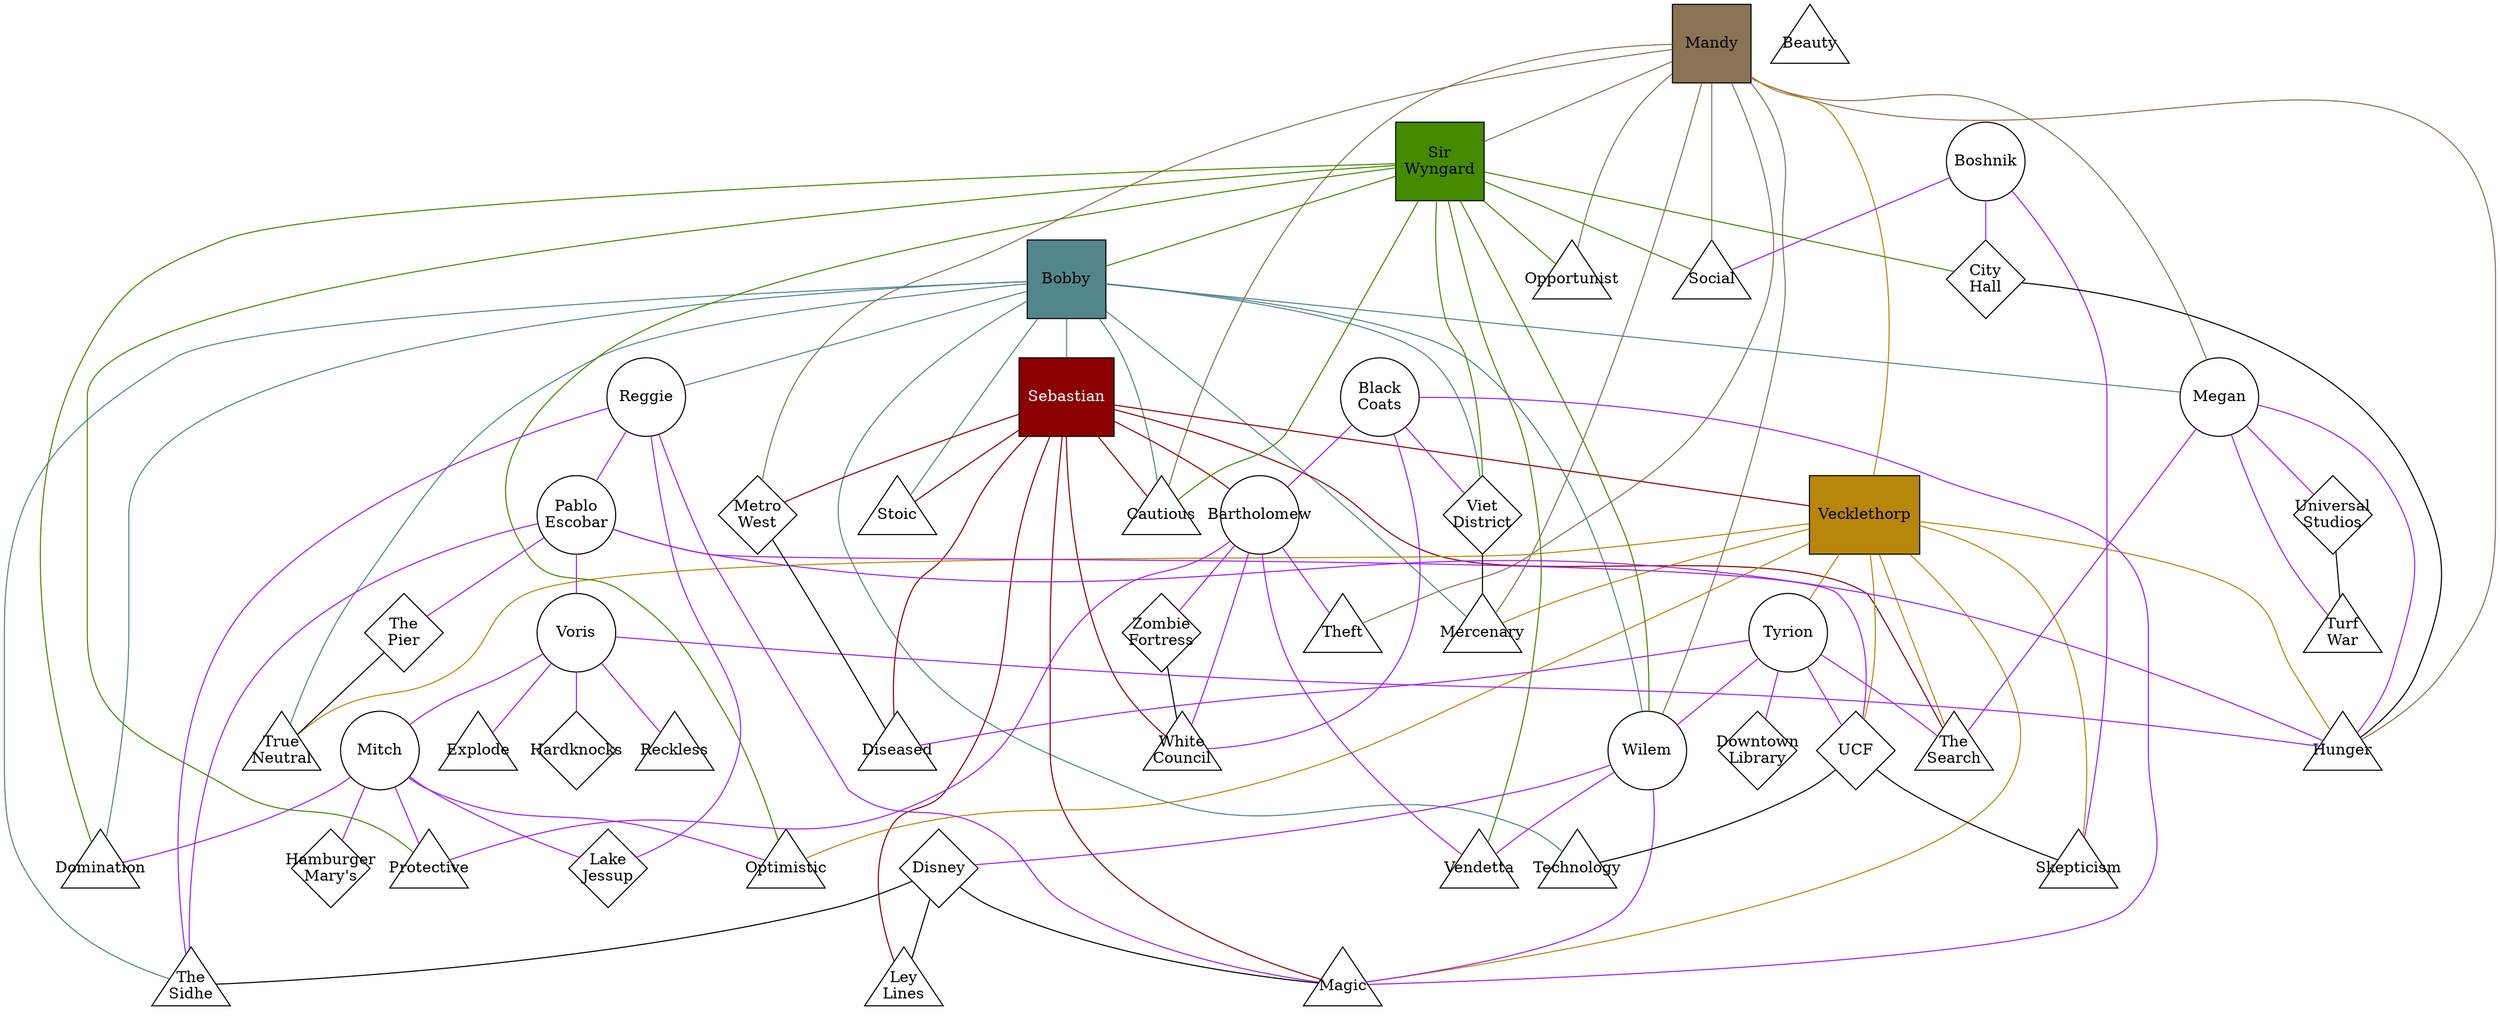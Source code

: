 graph might_of_aurora
{
	graph [overlap=scale, splines=spline]
	node [fixedsize="true", width="1.0", height="1.0"]

// ==================== PLAYER CHARACTERS ====================
	subgraph pcs
	{
		node [fixedsize="false", shape=box, style="filled"]

		"Mandy"
		"Bobby"
		"Sebastian" 
		"Vecklethorp"
		"Sir\nWyngard"
	}

// ==================== ASPECTS ====================
	subgraph aspects
	{
		node [shape=triangle, type="regular"]

		"The\nSearch"
		Domination
		Vendetta
		Opportunist
		Cautious
		Social
		Protective
		Reckless
		Stoic
		Explode
		Beauty
		Theft
		Optimistic
		"Turf\nWar"
		"The\nSidhe"
		Technology
		Diseased
		"Ley\nLines"
		Magic
		"White\nCouncil"
		Skepticism
		Hunger
		Mercenary
		"True\nNeutral"	
		Technology
	}

// ==================== FACES ====================
	subgraph faces
	{
		node [shape="circle"]

		Tyrion
		Megan
		Wilem
		"Black\nCoats"
		"Pablo\nEscobar"
		Reggie
		Bartholomew
		Boshnik
		Voris
		Mitch
	}

// ==================== LOCATIONS ====================
	subgraph locations
	{
		node [shape="diamond"]

		UCF
		"Universal\nStudios"
		Disney
		"The\nPier"
		"Metro\nWest"
		"Lake\nJessup"
		"Viet\nDistrict"
		"Hamburger\nMary's"
		Hardknocks
		"City\nHall"
		"Downtown\nLibrary"
		"Zombie\nFortress"
	}

// ==================== PLAYER CHARACTER GROUPS ====================

	// Mandy (Travis)
	subgraph Mandy_links
	{
		Mandy [fillcolor="burlywood4"]
		edge [color="burlywood4"]

		Mandy -- Hunger
		Mandy -- Cautious
		Mandy -- Opportunist
		Mandy -- Social
		Mandy -- Megan
		Mandy -- Theft
		Mandy -- Mercenary
		Mandy -- Wilem
		Mandy -- "Metro\nWest"
		Mandy -- "Sir\nWyngard"
	}

	// Bobby (Steve)
	subgraph Bobby_links
	{
		Bobby [fillcolor="cadetblue4"]
		edge [color="cadetblue4"]

		Bobby -- "The\nSidhe"
		Bobby -- Domination
		Bobby -- Cautious
		Bobby -- Mercenary
		Bobby -- "Viet\nDistrict"
		Bobby -- Stoic
		Bobby -- Megan
		Bobby -- Reggie
		Bobby -- "True\nNeutral"
		Bobby -- Wilem
		Bobby -- Sebastian
		Bobby -- Technology
	}

	// Sebastian (Roscoe)
	subgraph Sebastian_links
	{
		Sebastian [fillcolor="red4", fontcolor="white"]
		edge [color="red4"]

	// High Concept
		Sebastian -- "The\nSearch"
	// Trouble
		Sebastian -- "White\nCouncil"
	// Aspects
		Sebastian -- Diseased
		Sebastian -- Cautious
		Sebastian -- Stoic
		Sebastian -- Magic
		Sebastian -- "Ley\nLines"
	// Locations
		Sebastian -- "Metro\nWest"
	// Co Stars
		Sebastian -- Vecklethorp
	// Associates
		Sebastian -- Bartholomew
	}

	// Vecklethorp (Erik)
	subgraph Vecklethorp_links
	{
		Vecklethorp [fillcolor="darkgoldenrod"]
		edge [color="darkgoldenrod"]

		Vecklethorp -- "The\nSearch"
		Vecklethorp -- Magic
		Vecklethorp -- "True\nNeutral"
		Vecklethorp -- Skepticism
		Vecklethorp -- UCF
		Vecklethorp -- Mandy
		Vecklethorp -- Hunger
		Vecklethorp -- Tyrion
		Vecklethorp -- Mercenary
		Vecklethorp -- Optimistic
	}

	// Wyngard (Chris)
	subgraph "Sir\nWyngard_links"
	{
		"Sir\nWyngard" [fillcolor="chartreuse4"]
		edge [color="chartreuse4"]

		"Sir\nWyngard" -- Vendetta
		"Sir\nWyngard" -- Domination
		"Sir\nWyngard" -- Cautious
		"Sir\nWyngard" -- Social
		"Sir\nWyngard" -- Wilem
		"Sir\nWyngard" -- "City\nHall"
		"Sir\nWyngard" -- Opportunist
		"Sir\nWyngard" -- Protective
		"Sir\nWyngard" -- Bobby
		"Sir\nWyngard" -- "Viet\nDistrict"
		"Sir\nWyngard" -- Optimistic
	}

// ==================== FACE GROUPS ====================
	subgraph face_links
	{
		edge [color="purple"]
		Tyrion -- "The\nSearch"
		Tyrion -- "Downtown\nLibrary"
		Tyrion -- UCF
		Tyrion -- Diseased
		Tyrion -- Wilem
		Wilem -- Vendetta
		Wilem -- Disney
		Wilem -- Magic
		Megan -- "The\nSearch"
		Megan -- "Turf\nWar"
		Megan -- Hunger
		Megan -- "Universal\nStudios"
		"Black\nCoats" -- Magic
		"Black\nCoats" -- "White\nCouncil"
		"Black\nCoats" -- "Viet\nDistrict"
		"Black\nCoats" -- Bartholomew
		Bartholomew -- "White\nCouncil"
		Bartholomew -- "Zombie\nFortress"
		Bartholomew -- Theft
		Bartholomew -- Protective
		Bartholomew -- Vendetta
		Reggie -- "Lake\nJessup"
		Reggie -- Magic
		Reggie -- "The\nSidhe"
		Reggie -- "Pablo\nEscobar"
		"Pablo\nEscobar" -- UCF
		"Pablo\nEscobar" -- "The\nSidhe"
		"Pablo\nEscobar" -- "The\nPier"
		"Pablo\nEscobar" -- Hunger
		"Pablo\nEscobar" -- Voris
		Voris -- Hunger
		Voris -- Hardknocks
		Voris -- Explode
		Voris -- Reckless
		Voris -- Mitch
		Mitch -- Protective
		Mitch -- "Lake\nJessup"
		Mitch -- Domination
		Mitch -- Optimistic
		Mitch -- "Hamburger\nMary's"
		Boshnik -- Social
		Boshnik -- "City\nHall"
		Boshnik -- Skepticism
	}

// ==================== LOCATION GROUPS ====================

	subgraph location_links
	{
		UCF -- Skepticism
		UCF -- Technology
		Disney -- "The\nSidhe"
		Disney -- Magic
		Disney -- "Ley\nLines"
		"The\nPier" -- "True\nNeutral"
		"Metro\nWest" -- Diseased
		"City\nHall" -- Hunger
		"Universal\nStudios" -- "Turf\nWar"
		"Viet\nDistrict" -- Mercenary
		"Zombie\nFortress" -- "White\nCouncil"
		// No Links
		// "Hamburger\nMary's"
		// Hardknocks
	}

}

/*graph g {
	a -- b
	a [label="hello",shape=ellipse,fillcolor="burlywood",style="filled"];
	b [label="graphviz",shape=box,fillcolor="palegreen",style="filled,rounded"];
}*/
